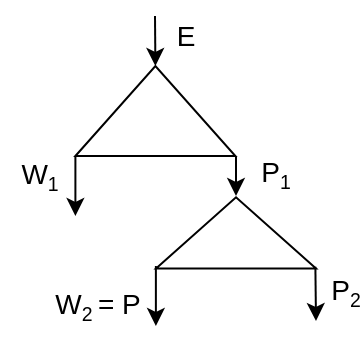 <mxfile scale="10" border="0">
    <diagram id="YnQyo2uodswjvBjNdOXn" name="Page-1">
        <mxGraphModel dx="270" dy="126" grid="1" gridSize="10" guides="1" tooltips="1" connect="1" arrows="1" fold="1" page="1" pageScale="1" pageWidth="827" pageHeight="1169" math="0" shadow="0">
            <root>
                <mxCell id="0"/>
                <mxCell id="1" parent="0"/>
                <mxCell id="2" value="" style="endArrow=classic;html=1;entryX=1;entryY=0.5;entryDx=0;entryDy=0;" parent="1" edge="1" target="4">
                    <mxGeometry width="50" height="50" relative="1" as="geometry">
                        <mxPoint x="379.5" y="220" as="sourcePoint"/>
                        <mxPoint x="379.66" y="243.4" as="targetPoint"/>
                    </mxGeometry>
                </mxCell>
                <mxCell id="3" value="" style="endArrow=classic;html=1;" parent="1" edge="1">
                    <mxGeometry width="50" height="50" relative="1" as="geometry">
                        <mxPoint x="339.7" y="290.0" as="sourcePoint"/>
                        <mxPoint x="339.7" y="320.0" as="targetPoint"/>
                    </mxGeometry>
                </mxCell>
                <mxCell id="4" value="" style="triangle;whiteSpace=wrap;html=1;rotation=-90;" parent="1" vertex="1">
                    <mxGeometry x="357.2" y="227.5" width="45" height="80" as="geometry"/>
                </mxCell>
                <mxCell id="5" value="" style="endArrow=classic;html=1;exitX=0;exitY=0;exitDx=0;exitDy=0;" parent="1" source="9" edge="1">
                    <mxGeometry width="50" height="50" relative="1" as="geometry">
                        <mxPoint x="420" y="245.0" as="sourcePoint"/>
                        <mxPoint x="420" y="310" as="targetPoint"/>
                    </mxGeometry>
                </mxCell>
                <mxCell id="6" value="" style="triangle;whiteSpace=wrap;html=1;rotation=-90;" parent="1" vertex="1">
                    <mxGeometry x="402.2" y="288.44" width="35.62" height="80" as="geometry"/>
                </mxCell>
                <mxCell id="8" value="&lt;font style=&quot;font-size: 14px&quot;&gt;W&lt;/font&gt;&lt;font style=&quot;font-size: 11.667px&quot;&gt;&lt;sub&gt;1&lt;/sub&gt;&lt;/font&gt;" style="text;html=1;strokeColor=none;fillColor=none;align=center;verticalAlign=middle;whiteSpace=wrap;rounded=0;" parent="1" vertex="1">
                    <mxGeometry x="302.2" y="290" width="40" height="20" as="geometry"/>
                </mxCell>
                <mxCell id="9" value="&lt;font style=&quot;font-size: 14px&quot;&gt;P&lt;/font&gt;&lt;font style=&quot;font-size: 11.667px&quot;&gt;&lt;sub&gt;1&lt;/sub&gt;&lt;/font&gt;" style="text;html=1;strokeColor=none;fillColor=none;align=center;verticalAlign=middle;whiteSpace=wrap;rounded=0;" parent="1" vertex="1">
                    <mxGeometry x="420" y="290" width="40" height="17.5" as="geometry"/>
                </mxCell>
                <mxCell id="18" value="" style="endArrow=classic;html=1;" parent="1" edge="1">
                    <mxGeometry width="50" height="50" relative="1" as="geometry">
                        <mxPoint x="379.94" y="345" as="sourcePoint"/>
                        <mxPoint x="379.94" y="375" as="targetPoint"/>
                        <Array as="points"/>
                    </mxGeometry>
                </mxCell>
                <mxCell id="21" value="&lt;font style=&quot;font-size: 14px&quot;&gt;P&lt;/font&gt;&lt;font style=&quot;font-size: 11.667px&quot;&gt;&lt;sub&gt;2&lt;/sub&gt;&lt;/font&gt;" style="text;html=1;strokeColor=none;fillColor=none;align=center;verticalAlign=middle;whiteSpace=wrap;rounded=0;" parent="1" vertex="1">
                    <mxGeometry x="470" y="322.5" width="10" height="70" as="geometry"/>
                </mxCell>
                <mxCell id="30" value="&lt;font style=&quot;font-size: 14px&quot;&gt;W&lt;font style=&quot;font-size: 11.667px;&quot;&gt;&lt;sub&gt;2&amp;nbsp;&lt;/sub&gt;&lt;/font&gt;= P&lt;/font&gt;" style="text;html=1;strokeColor=none;fillColor=none;align=center;verticalAlign=middle;whiteSpace=wrap;rounded=0;" parent="1" vertex="1">
                    <mxGeometry x="310" y="350" width="82.2" height="30" as="geometry"/>
                </mxCell>
                <mxCell id="59" value="" style="endArrow=classic;html=1;exitX=0.024;exitY=0.996;exitDx=0;exitDy=0;exitPerimeter=0;" edge="1" parent="1" source="6">
                    <mxGeometry width="50" height="50" relative="1" as="geometry">
                        <mxPoint x="460.0" y="342.5" as="sourcePoint"/>
                        <mxPoint x="460.0" y="372.5" as="targetPoint"/>
                        <Array as="points"/>
                    </mxGeometry>
                </mxCell>
                <mxCell id="60" value="&lt;font style=&quot;font-size: 14px&quot;&gt;E&lt;/font&gt;" style="text;html=1;strokeColor=none;fillColor=none;align=center;verticalAlign=middle;whiteSpace=wrap;rounded=0;" vertex="1" parent="1">
                    <mxGeometry x="380" y="220" width="30" height="20" as="geometry"/>
                </mxCell>
            </root>
        </mxGraphModel>
    </diagram>
</mxfile>
